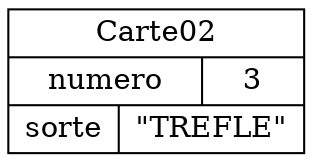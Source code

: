 digraph "Carte02" {
graph ["rankdir"="LR","compound"="true","ranksep"="1.0","nodesep"="1.0"]
"/" ["label"="<_C>Carte02|{numero|3}|{sorte|\"TREFLE\"}","style"="filled","fillcolor"="white","shape"="record"]
}